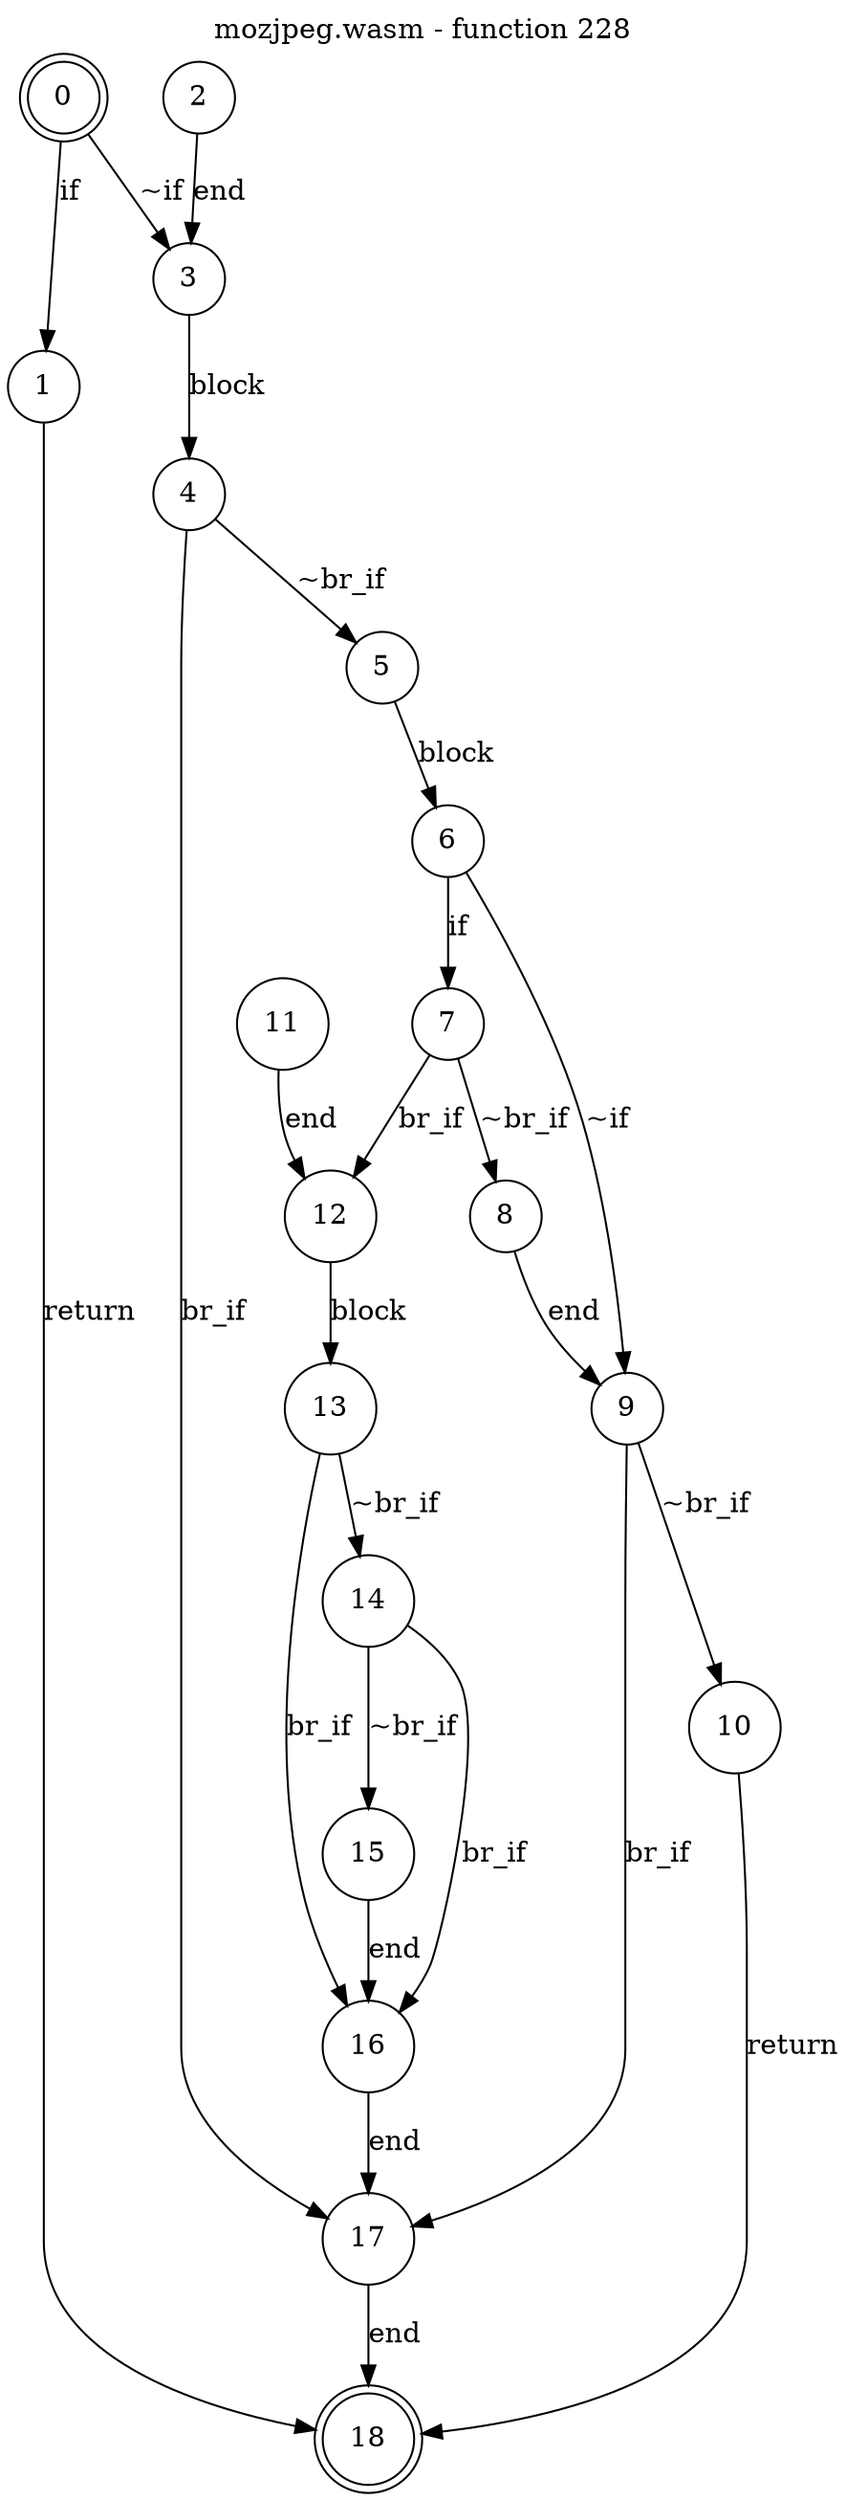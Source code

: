 digraph finite_state_machine {
    label = "mozjpeg.wasm - function 228"
    labelloc =  t
    labelfontsize = 16
    labelfontcolor = black
    labelfontname = "Helvetica"
    node [shape = doublecircle]; 0 18;
    node [shape = circle];
    0 -> 1[label = "if"];
    0 -> 3[label = "~if"];
    1 -> 18[label = "return"];
    2 -> 3[label = "end"];
    3 -> 4[label = "block"];
    4 -> 5[label = "~br_if"];
    4 -> 17[label = "br_if"];
    5 -> 6[label = "block"];
    6 -> 7[label = "if"];
    6 -> 9[label = "~if"];
    7 -> 8[label = "~br_if"];
    7 -> 12[label = "br_if"];
    8 -> 9[label = "end"];
    9 -> 10[label = "~br_if"];
    9 -> 17[label = "br_if"];
    10 -> 18[label = "return"];
    11 -> 12[label = "end"];
    12 -> 13[label = "block"];
    13 -> 14[label = "~br_if"];
    13 -> 16[label = "br_if"];
    14 -> 15[label = "~br_if"];
    14 -> 16[label = "br_if"];
    15 -> 16[label = "end"];
    16 -> 17[label = "end"];
    17 -> 18[label = "end"];
}
